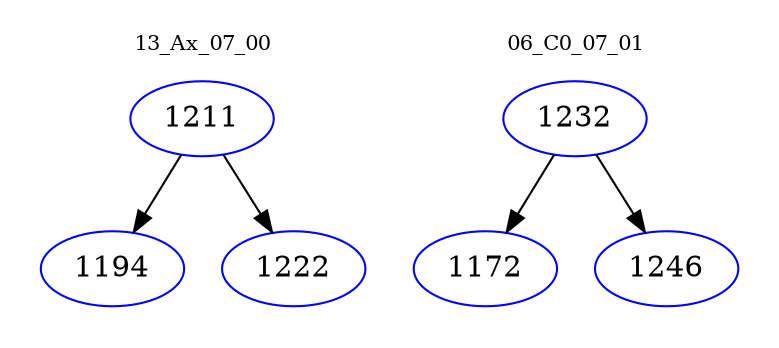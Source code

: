 digraph{
subgraph cluster_0 {
color = white
label = "13_Ax_07_00";
fontsize=10;
T0_1211 [label="1211", color="blue"]
T0_1211 -> T0_1194 [color="black"]
T0_1194 [label="1194", color="blue"]
T0_1211 -> T0_1222 [color="black"]
T0_1222 [label="1222", color="blue"]
}
subgraph cluster_1 {
color = white
label = "06_C0_07_01";
fontsize=10;
T1_1232 [label="1232", color="blue"]
T1_1232 -> T1_1172 [color="black"]
T1_1172 [label="1172", color="blue"]
T1_1232 -> T1_1246 [color="black"]
T1_1246 [label="1246", color="blue"]
}
}
